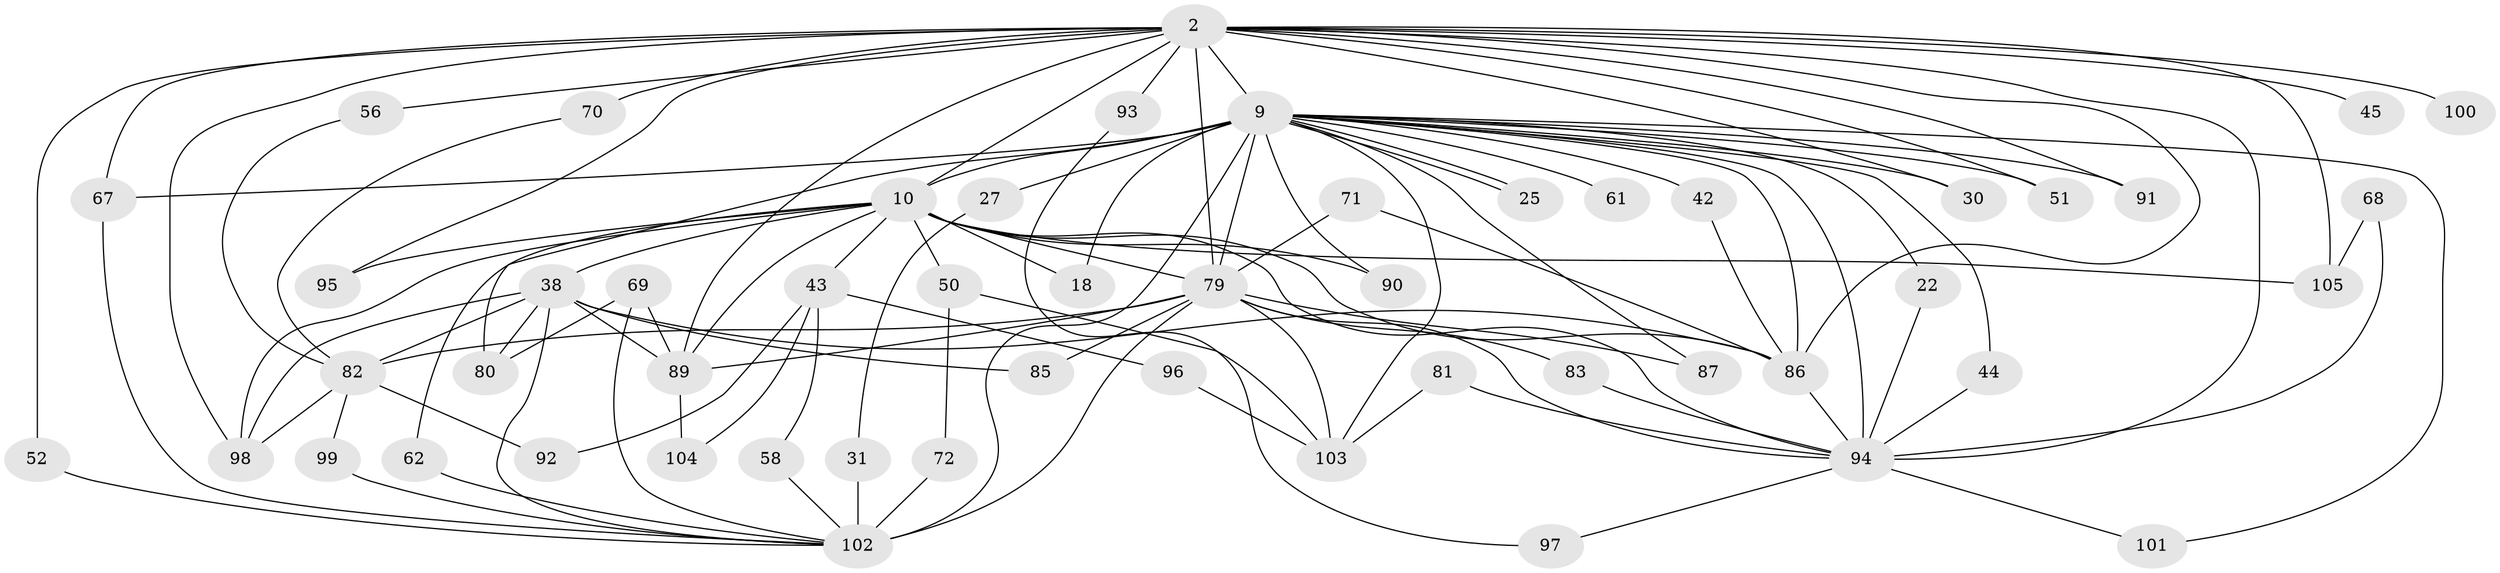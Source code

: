 // original degree distribution, {23: 0.009523809523809525, 20: 0.0380952380952381, 17: 0.009523809523809525, 16: 0.009523809523809525, 15: 0.009523809523809525, 14: 0.009523809523809525, 27: 0.009523809523809525, 5: 0.0380952380952381, 6: 0.02857142857142857, 4: 0.0761904761904762, 11: 0.01904761904761905, 7: 0.01904761904761905, 2: 0.5333333333333333, 3: 0.19047619047619047}
// Generated by graph-tools (version 1.1) at 2025/43/03/09/25 04:43:12]
// undirected, 52 vertices, 107 edges
graph export_dot {
graph [start="1"]
  node [color=gray90,style=filled];
  2 [super="+1"];
  9 [super="+4"];
  10 [super="+7"];
  18;
  22;
  25;
  27;
  30;
  31;
  38 [super="+24"];
  42;
  43 [super="+21"];
  44;
  45;
  50;
  51;
  52;
  56;
  58;
  61;
  62;
  67 [super="+48"];
  68;
  69 [super="+53"];
  70 [super="+28"];
  71;
  72;
  79 [super="+19+29+74+5"];
  80 [super="+47"];
  81;
  82 [super="+36+41"];
  83;
  85;
  86 [super="+34+59+35"];
  87;
  89 [super="+76"];
  90;
  91;
  92;
  93;
  94 [super="+39+66+78"];
  95;
  96;
  97;
  98 [super="+23+88+84"];
  99;
  100;
  101;
  102 [super="+60+63+37"];
  103 [super="+65+40"];
  104;
  105 [super="+15+75"];
  2 -- 9 [weight=4];
  2 -- 10 [weight=4];
  2 -- 45 [weight=2];
  2 -- 51;
  2 -- 52;
  2 -- 56;
  2 -- 70 [weight=3];
  2 -- 93 [weight=2];
  2 -- 95;
  2 -- 100 [weight=2];
  2 -- 91;
  2 -- 30;
  2 -- 94 [weight=7];
  2 -- 105;
  2 -- 79 [weight=5];
  2 -- 67;
  2 -- 86;
  2 -- 98 [weight=2];
  2 -- 89;
  9 -- 10 [weight=4];
  9 -- 22;
  9 -- 25;
  9 -- 25;
  9 -- 27 [weight=2];
  9 -- 30;
  9 -- 42;
  9 -- 51;
  9 -- 61 [weight=2];
  9 -- 67 [weight=2];
  9 -- 87;
  9 -- 90;
  9 -- 91;
  9 -- 101;
  9 -- 102 [weight=4];
  9 -- 44;
  9 -- 18;
  9 -- 80 [weight=2];
  9 -- 103 [weight=3];
  9 -- 79 [weight=4];
  9 -- 94 [weight=5];
  9 -- 86;
  10 -- 43 [weight=3];
  10 -- 50 [weight=2];
  10 -- 90;
  10 -- 95;
  10 -- 98 [weight=3];
  10 -- 18;
  10 -- 86 [weight=2];
  10 -- 89 [weight=2];
  10 -- 105 [weight=3];
  10 -- 62;
  10 -- 38 [weight=2];
  10 -- 79 [weight=4];
  10 -- 94 [weight=5];
  22 -- 94;
  27 -- 31;
  31 -- 102;
  38 -- 98;
  38 -- 80;
  38 -- 85;
  38 -- 102 [weight=3];
  38 -- 86;
  38 -- 82;
  38 -- 89 [weight=2];
  42 -- 86;
  43 -- 92;
  43 -- 96;
  43 -- 58;
  43 -- 104;
  44 -- 94;
  50 -- 72;
  50 -- 103;
  52 -- 102;
  56 -- 82;
  58 -- 102;
  62 -- 102;
  67 -- 102;
  68 -- 105;
  68 -- 94;
  69 -- 80;
  69 -- 102;
  69 -- 89;
  70 -- 82;
  71 -- 86;
  71 -- 79;
  72 -- 102;
  79 -- 82 [weight=4];
  79 -- 103 [weight=3];
  79 -- 102 [weight=4];
  79 -- 83;
  79 -- 85;
  79 -- 87;
  79 -- 89 [weight=2];
  79 -- 94 [weight=5];
  81 -- 94;
  81 -- 103;
  82 -- 98;
  82 -- 99;
  82 -- 92;
  83 -- 94;
  86 -- 94 [weight=2];
  89 -- 104;
  93 -- 97;
  94 -- 97;
  94 -- 101;
  96 -- 103;
  99 -- 102;
}
